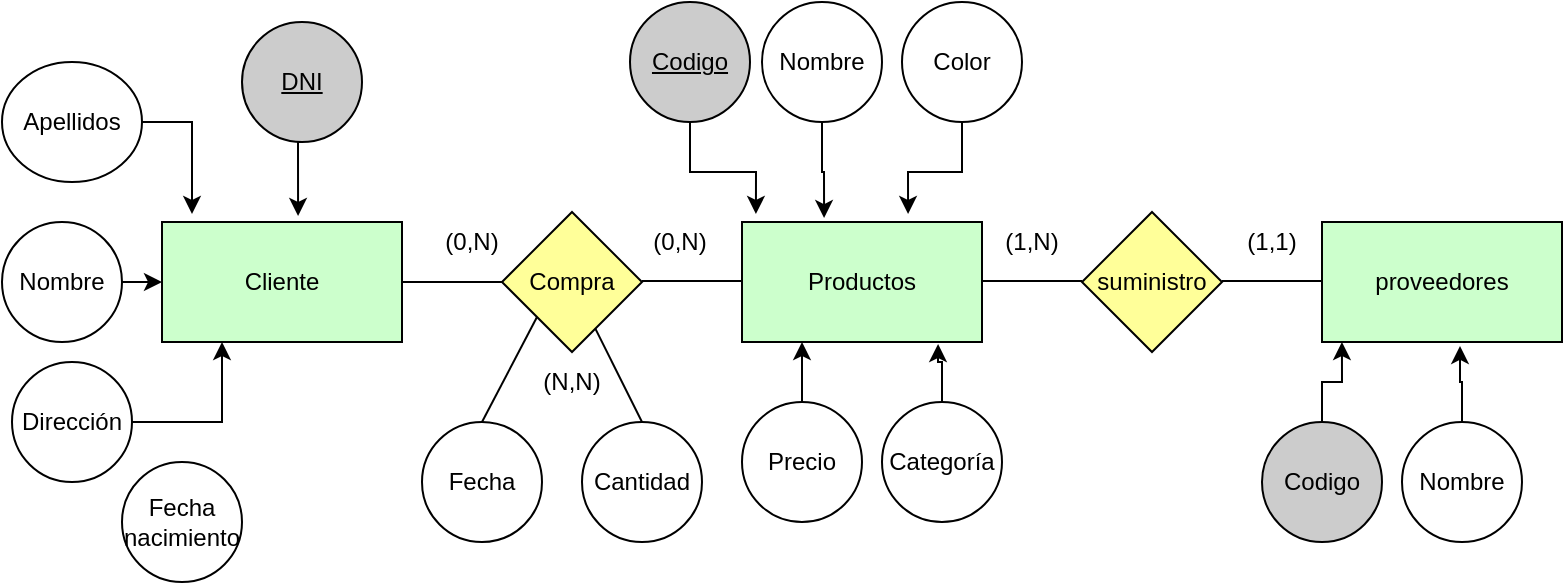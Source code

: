 <mxfile version="14.7.7" type="device"><diagram id="5mpywRr9BztfaKJaSqra" name="Page-1"><mxGraphModel dx="868" dy="450" grid="1" gridSize="10" guides="1" tooltips="1" connect="1" arrows="1" fold="1" page="1" pageScale="1" pageWidth="827" pageHeight="1169" math="0" shadow="0"><root><mxCell id="0"/><mxCell id="1" parent="0"/><mxCell id="mQWZWrZCtdeN2QEj3Xkf-1" value="Cliente" style="rounded=0;whiteSpace=wrap;html=1;fillColor=#CCFFCC;" vertex="1" parent="1"><mxGeometry x="90" y="170" width="120" height="60" as="geometry"/></mxCell><mxCell id="mQWZWrZCtdeN2QEj3Xkf-51" style="edgeStyle=orthogonalEdgeStyle;rounded=0;orthogonalLoop=1;jettySize=auto;html=1;exitX=1;exitY=0.5;exitDx=0;exitDy=0;entryX=0;entryY=0.5;entryDx=0;entryDy=0;" edge="1" parent="1" source="mQWZWrZCtdeN2QEj3Xkf-2" target="mQWZWrZCtdeN2QEj3Xkf-1"><mxGeometry relative="1" as="geometry"/></mxCell><mxCell id="mQWZWrZCtdeN2QEj3Xkf-2" value="Nombre" style="ellipse;whiteSpace=wrap;html=1;" vertex="1" parent="1"><mxGeometry x="10" y="170" width="60" height="60" as="geometry"/></mxCell><mxCell id="mQWZWrZCtdeN2QEj3Xkf-50" style="edgeStyle=orthogonalEdgeStyle;rounded=0;orthogonalLoop=1;jettySize=auto;html=1;entryX=0.125;entryY=-0.067;entryDx=0;entryDy=0;entryPerimeter=0;" edge="1" parent="1" source="mQWZWrZCtdeN2QEj3Xkf-3" target="mQWZWrZCtdeN2QEj3Xkf-1"><mxGeometry relative="1" as="geometry"/></mxCell><mxCell id="mQWZWrZCtdeN2QEj3Xkf-3" value="Apellidos" style="ellipse;whiteSpace=wrap;html=1;" vertex="1" parent="1"><mxGeometry x="10" y="90" width="70" height="60" as="geometry"/></mxCell><mxCell id="mQWZWrZCtdeN2QEj3Xkf-53" style="edgeStyle=orthogonalEdgeStyle;rounded=0;orthogonalLoop=1;jettySize=auto;html=1;exitX=0.5;exitY=1;exitDx=0;exitDy=0;entryX=0.567;entryY=-0.05;entryDx=0;entryDy=0;entryPerimeter=0;" edge="1" parent="1" source="mQWZWrZCtdeN2QEj3Xkf-5" target="mQWZWrZCtdeN2QEj3Xkf-1"><mxGeometry relative="1" as="geometry"/></mxCell><mxCell id="mQWZWrZCtdeN2QEj3Xkf-5" value="&lt;u&gt;DNI&lt;/u&gt;" style="ellipse;whiteSpace=wrap;html=1;fillColor=#CCCCCC;" vertex="1" parent="1"><mxGeometry x="130" y="70" width="60" height="60" as="geometry"/></mxCell><mxCell id="mQWZWrZCtdeN2QEj3Xkf-6" value="Productos" style="rounded=0;whiteSpace=wrap;html=1;fillColor=#CCFFCC;" vertex="1" parent="1"><mxGeometry x="380" y="170" width="120" height="60" as="geometry"/></mxCell><mxCell id="mQWZWrZCtdeN2QEj3Xkf-7" value="Compra" style="rhombus;whiteSpace=wrap;html=1;fillColor=#FFFF99;" vertex="1" parent="1"><mxGeometry x="260" y="165" width="70" height="70" as="geometry"/></mxCell><mxCell id="mQWZWrZCtdeN2QEj3Xkf-52" style="edgeStyle=orthogonalEdgeStyle;rounded=0;orthogonalLoop=1;jettySize=auto;html=1;entryX=0.25;entryY=1;entryDx=0;entryDy=0;" edge="1" parent="1" source="mQWZWrZCtdeN2QEj3Xkf-8" target="mQWZWrZCtdeN2QEj3Xkf-1"><mxGeometry relative="1" as="geometry"/></mxCell><mxCell id="mQWZWrZCtdeN2QEj3Xkf-8" value="Dirección" style="ellipse;whiteSpace=wrap;html=1;" vertex="1" parent="1"><mxGeometry x="15" y="240" width="60" height="60" as="geometry"/></mxCell><mxCell id="mQWZWrZCtdeN2QEj3Xkf-10" value="proveedores" style="rounded=0;whiteSpace=wrap;html=1;fillColor=#CCFFCC;" vertex="1" parent="1"><mxGeometry x="670" y="170" width="120" height="60" as="geometry"/></mxCell><mxCell id="mQWZWrZCtdeN2QEj3Xkf-11" value="suministro" style="rhombus;whiteSpace=wrap;html=1;fillColor=#FFFF99;" vertex="1" parent="1"><mxGeometry x="550" y="165" width="70" height="70" as="geometry"/></mxCell><mxCell id="mQWZWrZCtdeN2QEj3Xkf-12" value="Fecha" style="ellipse;whiteSpace=wrap;html=1;" vertex="1" parent="1"><mxGeometry x="220" y="270" width="60" height="60" as="geometry"/></mxCell><mxCell id="mQWZWrZCtdeN2QEj3Xkf-13" value="Cantidad" style="ellipse;whiteSpace=wrap;html=1;" vertex="1" parent="1"><mxGeometry x="300" y="270" width="60" height="60" as="geometry"/></mxCell><mxCell id="mQWZWrZCtdeN2QEj3Xkf-19" value="" style="endArrow=none;html=1;entryX=0;entryY=1;entryDx=0;entryDy=0;" edge="1" parent="1" target="mQWZWrZCtdeN2QEj3Xkf-7"><mxGeometry width="50" height="50" relative="1" as="geometry"><mxPoint x="250" y="270" as="sourcePoint"/><mxPoint x="300" y="220" as="targetPoint"/></mxGeometry></mxCell><mxCell id="mQWZWrZCtdeN2QEj3Xkf-20" value="" style="endArrow=none;html=1;" edge="1" parent="1" target="mQWZWrZCtdeN2QEj3Xkf-7"><mxGeometry width="50" height="50" relative="1" as="geometry"><mxPoint x="330" y="270" as="sourcePoint"/><mxPoint x="380" y="220" as="targetPoint"/></mxGeometry></mxCell><mxCell id="mQWZWrZCtdeN2QEj3Xkf-21" value="" style="endArrow=none;html=1;entryX=0;entryY=0.5;entryDx=0;entryDy=0;" edge="1" parent="1" target="mQWZWrZCtdeN2QEj3Xkf-7"><mxGeometry width="50" height="50" relative="1" as="geometry"><mxPoint x="210" y="200" as="sourcePoint"/><mxPoint x="260" y="150" as="targetPoint"/></mxGeometry></mxCell><mxCell id="mQWZWrZCtdeN2QEj3Xkf-23" value="" style="endArrow=none;html=1;entryX=0;entryY=0.5;entryDx=0;entryDy=0;" edge="1" parent="1"><mxGeometry width="50" height="50" relative="1" as="geometry"><mxPoint x="330" y="199.5" as="sourcePoint"/><mxPoint x="380" y="199.5" as="targetPoint"/></mxGeometry></mxCell><mxCell id="mQWZWrZCtdeN2QEj3Xkf-24" value="" style="endArrow=none;html=1;entryX=0;entryY=0.5;entryDx=0;entryDy=0;" edge="1" parent="1"><mxGeometry width="50" height="50" relative="1" as="geometry"><mxPoint x="500" y="199.5" as="sourcePoint"/><mxPoint x="550" y="199.5" as="targetPoint"/></mxGeometry></mxCell><mxCell id="mQWZWrZCtdeN2QEj3Xkf-25" value="" style="endArrow=none;html=1;entryX=0;entryY=0.5;entryDx=0;entryDy=0;" edge="1" parent="1"><mxGeometry width="50" height="50" relative="1" as="geometry"><mxPoint x="620" y="199.5" as="sourcePoint"/><mxPoint x="670" y="199.5" as="targetPoint"/></mxGeometry></mxCell><mxCell id="mQWZWrZCtdeN2QEj3Xkf-32" style="edgeStyle=orthogonalEdgeStyle;rounded=0;orthogonalLoop=1;jettySize=auto;html=1;entryX=0.058;entryY=-0.067;entryDx=0;entryDy=0;entryPerimeter=0;" edge="1" parent="1" source="mQWZWrZCtdeN2QEj3Xkf-26" target="mQWZWrZCtdeN2QEj3Xkf-6"><mxGeometry relative="1" as="geometry"/></mxCell><mxCell id="mQWZWrZCtdeN2QEj3Xkf-26" value="&lt;u&gt;Codigo&lt;/u&gt;" style="ellipse;whiteSpace=wrap;html=1;fillColor=#CCCCCC;" vertex="1" parent="1"><mxGeometry x="324" y="60" width="60" height="60" as="geometry"/></mxCell><mxCell id="mQWZWrZCtdeN2QEj3Xkf-33" style="edgeStyle=orthogonalEdgeStyle;rounded=0;orthogonalLoop=1;jettySize=auto;html=1;entryX=0.342;entryY=-0.033;entryDx=0;entryDy=0;entryPerimeter=0;" edge="1" parent="1" source="mQWZWrZCtdeN2QEj3Xkf-27" target="mQWZWrZCtdeN2QEj3Xkf-6"><mxGeometry relative="1" as="geometry"/></mxCell><mxCell id="mQWZWrZCtdeN2QEj3Xkf-27" value="Nombre" style="ellipse;whiteSpace=wrap;html=1;" vertex="1" parent="1"><mxGeometry x="390" y="60" width="60" height="60" as="geometry"/></mxCell><mxCell id="mQWZWrZCtdeN2QEj3Xkf-34" style="edgeStyle=orthogonalEdgeStyle;rounded=0;orthogonalLoop=1;jettySize=auto;html=1;entryX=0.692;entryY=-0.067;entryDx=0;entryDy=0;entryPerimeter=0;" edge="1" parent="1" source="mQWZWrZCtdeN2QEj3Xkf-29" target="mQWZWrZCtdeN2QEj3Xkf-6"><mxGeometry relative="1" as="geometry"/></mxCell><mxCell id="mQWZWrZCtdeN2QEj3Xkf-29" value="Color" style="ellipse;whiteSpace=wrap;html=1;" vertex="1" parent="1"><mxGeometry x="460" y="60" width="60" height="60" as="geometry"/></mxCell><mxCell id="mQWZWrZCtdeN2QEj3Xkf-36" style="edgeStyle=orthogonalEdgeStyle;rounded=0;orthogonalLoop=1;jettySize=auto;html=1;exitX=0.5;exitY=0;exitDx=0;exitDy=0;entryX=0.25;entryY=1;entryDx=0;entryDy=0;" edge="1" parent="1" source="mQWZWrZCtdeN2QEj3Xkf-30" target="mQWZWrZCtdeN2QEj3Xkf-6"><mxGeometry relative="1" as="geometry"/></mxCell><mxCell id="mQWZWrZCtdeN2QEj3Xkf-30" value="Precio" style="ellipse;whiteSpace=wrap;html=1;" vertex="1" parent="1"><mxGeometry x="380" y="260" width="60" height="60" as="geometry"/></mxCell><mxCell id="mQWZWrZCtdeN2QEj3Xkf-35" style="edgeStyle=orthogonalEdgeStyle;rounded=0;orthogonalLoop=1;jettySize=auto;html=1;entryX=0.817;entryY=1.017;entryDx=0;entryDy=0;entryPerimeter=0;" edge="1" parent="1" source="mQWZWrZCtdeN2QEj3Xkf-31" target="mQWZWrZCtdeN2QEj3Xkf-6"><mxGeometry relative="1" as="geometry"/></mxCell><mxCell id="mQWZWrZCtdeN2QEj3Xkf-31" value="Categoría" style="ellipse;whiteSpace=wrap;html=1;" vertex="1" parent="1"><mxGeometry x="450" y="260" width="60" height="60" as="geometry"/></mxCell><mxCell id="mQWZWrZCtdeN2QEj3Xkf-39" style="edgeStyle=orthogonalEdgeStyle;rounded=0;orthogonalLoop=1;jettySize=auto;html=1;entryX=0.083;entryY=1;entryDx=0;entryDy=0;entryPerimeter=0;" edge="1" parent="1" source="mQWZWrZCtdeN2QEj3Xkf-37" target="mQWZWrZCtdeN2QEj3Xkf-10"><mxGeometry relative="1" as="geometry"/></mxCell><mxCell id="mQWZWrZCtdeN2QEj3Xkf-37" value="Codigo" style="ellipse;whiteSpace=wrap;html=1;fillColor=#CCCCCC;" vertex="1" parent="1"><mxGeometry x="640" y="270" width="60" height="60" as="geometry"/></mxCell><mxCell id="mQWZWrZCtdeN2QEj3Xkf-40" style="edgeStyle=orthogonalEdgeStyle;rounded=0;orthogonalLoop=1;jettySize=auto;html=1;entryX=0.575;entryY=1.033;entryDx=0;entryDy=0;entryPerimeter=0;" edge="1" parent="1" source="mQWZWrZCtdeN2QEj3Xkf-38" target="mQWZWrZCtdeN2QEj3Xkf-10"><mxGeometry relative="1" as="geometry"/></mxCell><mxCell id="mQWZWrZCtdeN2QEj3Xkf-38" value="Nombre" style="ellipse;whiteSpace=wrap;html=1;" vertex="1" parent="1"><mxGeometry x="710" y="270" width="60" height="60" as="geometry"/></mxCell><mxCell id="mQWZWrZCtdeN2QEj3Xkf-41" value="(0,N)" style="text;html=1;strokeColor=none;fillColor=none;align=center;verticalAlign=middle;whiteSpace=wrap;rounded=0;" vertex="1" parent="1"><mxGeometry x="220" y="170" width="50" height="20" as="geometry"/></mxCell><mxCell id="mQWZWrZCtdeN2QEj3Xkf-43" value="(0,N)" style="text;html=1;strokeColor=none;fillColor=none;align=center;verticalAlign=middle;whiteSpace=wrap;rounded=0;" vertex="1" parent="1"><mxGeometry x="324" y="170" width="50" height="20" as="geometry"/></mxCell><mxCell id="mQWZWrZCtdeN2QEj3Xkf-45" value="(1,N)" style="text;html=1;strokeColor=none;fillColor=none;align=center;verticalAlign=middle;whiteSpace=wrap;rounded=0;" vertex="1" parent="1"><mxGeometry x="500" y="170" width="50" height="20" as="geometry"/></mxCell><mxCell id="mQWZWrZCtdeN2QEj3Xkf-46" value="(1,1)" style="text;html=1;strokeColor=none;fillColor=none;align=center;verticalAlign=middle;whiteSpace=wrap;rounded=0;" vertex="1" parent="1"><mxGeometry x="620" y="170" width="50" height="20" as="geometry"/></mxCell><mxCell id="mQWZWrZCtdeN2QEj3Xkf-47" value="(N,N)" style="text;html=1;strokeColor=none;fillColor=none;align=center;verticalAlign=middle;whiteSpace=wrap;rounded=0;" vertex="1" parent="1"><mxGeometry x="270" y="240" width="50" height="20" as="geometry"/></mxCell><mxCell id="mQWZWrZCtdeN2QEj3Xkf-54" value="Fecha nacimiento" style="ellipse;whiteSpace=wrap;html=1;" vertex="1" parent="1"><mxGeometry x="70" y="290" width="60" height="60" as="geometry"/></mxCell></root></mxGraphModel></diagram></mxfile>